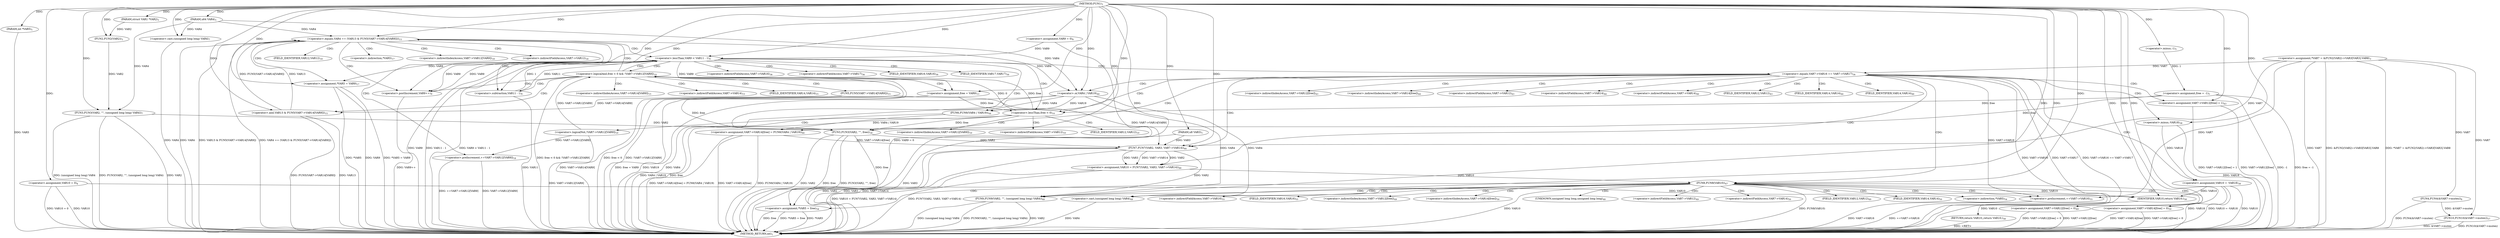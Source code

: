 digraph "FUN1" {  
"8" [label = <(METHOD,FUN1)<SUB>1</SUB>> ]
"183" [label = <(METHOD_RETURN,int)<SUB>1</SUB>> ]
"9" [label = <(PARAM,struct VAR1 *VAR2)<SUB>1</SUB>> ]
"10" [label = <(PARAM,u8 VAR3)<SUB>1</SUB>> ]
"11" [label = <(PARAM,u64 VAR4)<SUB>1</SUB>> ]
"12" [label = <(PARAM,int *VAR5)<SUB>1</SUB>> ]
"15" [label = <(&lt;operator&gt;.assignment,*VAR7 = &amp;FUN2(VAR2)-&gt;VAR3[VAR3].VAR8)<SUB>3</SUB>> ]
"28" [label = <(&lt;operator&gt;.assignment,VAR10 = 0)<SUB>4</SUB>> ]
"32" [label = <(&lt;operator&gt;.assignment,free = -1)<SUB>5</SUB>> ]
"36" [label = <(FUN3,FUN3(VAR2, &quot;&quot;, (unsigned long long) VAR4))<SUB>7</SUB>> ]
"42" [label = <(FUN4,FUN4(&amp;VAR7-&gt;mutex))<SUB>8</SUB>> ]
"99" [label = <(FUN3,FUN3(VAR2, &quot;&quot;, free))<SUB>34</SUB>> ]
"117" [label = <(&lt;operator&gt;.assignment,VAR7-&gt;VAR12[free] = 1)<SUB>43</SUB>> ]
"124" [label = <(&lt;operator&gt;.assignment,VAR7-&gt;VAR14[free] = FUN6(VAR4 | VAR19))<SUB>44</SUB>> ]
"134" [label = <(&lt;operator&gt;.assignment,VAR10 = FUN7(VAR2, VAR3, VAR7-&gt;VAR14))<SUB>46</SUB>> ]
"167" [label = <(&lt;operator&gt;.assignment,*VAR5 = free)<SUB>54</SUB>> ]
"171" [label = <(&lt;operator&gt;.preIncrement,++VAR7-&gt;VAR16)<SUB>55</SUB>> ]
"176" [label = <(FUN10,FUN10(&amp;VAR7-&gt;mutex))<SUB>57</SUB>> ]
"181" [label = <(RETURN,return VAR10;,return VAR10;)<SUB>58</SUB>> ]
"52" [label = <(&lt;operator&gt;.lessThan,VAR9 &lt; VAR11 - 1)<SUB>9</SUB>> ]
"57" [label = <(&lt;operator&gt;.postIncrement,VAR9++)<SUB>9</SUB>> ]
"104" [label = <(&lt;operator&gt;.equals,VAR7-&gt;VAR16 == VAR7-&gt;VAR17)<SUB>36</SUB>> ]
"143" [label = <(FUN8,FUN8(VAR10))<SUB>47</SUB>> ]
"182" [label = <(IDENTIFIER,VAR10,return VAR10;)<SUB>58</SUB>> ]
"34" [label = <(&lt;operator&gt;.minus,-1)<SUB>5</SUB>> ]
"39" [label = <(&lt;operator&gt;.cast,(unsigned long long) VAR4)<SUB>7</SUB>> ]
"49" [label = <(&lt;operator&gt;.assignment,VAR9 = 0)<SUB>9</SUB>> ]
"112" [label = <(&lt;operator&gt;.assignment,VAR10 = -VAR18)<SUB>38</SUB>> ]
"130" [label = <(FUN6,FUN6(VAR4 | VAR19))<SUB>44</SUB>> ]
"136" [label = <(FUN7,FUN7(VAR2, VAR3, VAR7-&gt;VAR14))<SUB>46</SUB>> ]
"146" [label = <(FUN9,FUN9(VAR2, &quot;&quot;, (unsigned long long) VAR4))<SUB>48</SUB>> ]
"152" [label = <(&lt;operator&gt;.assignment,VAR7-&gt;VAR12[free] = 0)<SUB>49</SUB>> ]
"159" [label = <(&lt;operator&gt;.assignment,VAR7-&gt;VAR14[free] = 0)<SUB>50</SUB>> ]
"54" [label = <(&lt;operator&gt;.subtraction,VAR11 - 1)<SUB>9</SUB>> ]
"61" [label = <(&lt;operator&gt;.logicalAnd,free &lt; 0 &amp;&amp; !VAR7-&gt;VAR12[VAR9])<SUB>10</SUB>> ]
"77" [label = <(&lt;operator&gt;.equals,VAR4 == (VAR13 &amp; FUN5(VAR7-&gt;VAR14[VAR9])))<SUB>15</SUB>> ]
"131" [label = <(&lt;operator&gt;.or,VAR4 | VAR19)<SUB>44</SUB>> ]
"72" [label = <(&lt;operator&gt;.assignment,free = VAR9)<SUB>11</SUB>> ]
"88" [label = <(&lt;operator&gt;.assignment,*VAR5 = VAR9)<SUB>17</SUB>> ]
"92" [label = <(&lt;operator&gt;.preIncrement,++VAR7-&gt;VAR12[VAR9])<SUB>18</SUB>> ]
"114" [label = <(&lt;operator&gt;.minus,-VAR18)<SUB>38</SUB>> ]
"149" [label = <(&lt;operator&gt;.cast,(unsigned long long) VAR4)<SUB>48</SUB>> ]
"62" [label = <(&lt;operator&gt;.lessThan,free &lt; 0)<SUB>10</SUB>> ]
"65" [label = <(&lt;operator&gt;.logicalNot,!VAR7-&gt;VAR12[VAR9])<SUB>10</SUB>> ]
"79" [label = <(&lt;operator&gt;.and,VAR13 &amp; FUN5(VAR7-&gt;VAR14[VAR9]))<SUB>15</SUB>> ]
"21" [label = <(FUN2,FUN2(VAR2))<SUB>3</SUB>> ]
"81" [label = <(FUN5,FUN5(VAR7-&gt;VAR14[VAR9]))<SUB>15</SUB>> ]
"118" [label = <(&lt;operator&gt;.indirectIndexAccess,VAR7-&gt;VAR12[free])<SUB>43</SUB>> ]
"125" [label = <(&lt;operator&gt;.indirectIndexAccess,VAR7-&gt;VAR14[free])<SUB>44</SUB>> ]
"168" [label = <(&lt;operator&gt;.indirection,*VAR5)<SUB>54</SUB>> ]
"172" [label = <(&lt;operator&gt;.indirectFieldAccess,VAR7-&gt;VAR16)<SUB>55</SUB>> ]
"105" [label = <(&lt;operator&gt;.indirectFieldAccess,VAR7-&gt;VAR16)<SUB>36</SUB>> ]
"108" [label = <(&lt;operator&gt;.indirectFieldAccess,VAR7-&gt;VAR17)<SUB>36</SUB>> ]
"119" [label = <(&lt;operator&gt;.indirectFieldAccess,VAR7-&gt;VAR12)<SUB>43</SUB>> ]
"126" [label = <(&lt;operator&gt;.indirectFieldAccess,VAR7-&gt;VAR14)<SUB>44</SUB>> ]
"139" [label = <(&lt;operator&gt;.indirectFieldAccess,VAR7-&gt;VAR14)<SUB>46</SUB>> ]
"174" [label = <(FIELD_IDENTIFIER,VAR16,VAR16)<SUB>55</SUB>> ]
"107" [label = <(FIELD_IDENTIFIER,VAR16,VAR16)<SUB>36</SUB>> ]
"110" [label = <(FIELD_IDENTIFIER,VAR17,VAR17)<SUB>36</SUB>> ]
"121" [label = <(FIELD_IDENTIFIER,VAR12,VAR12)<SUB>43</SUB>> ]
"128" [label = <(FIELD_IDENTIFIER,VAR14,VAR14)<SUB>44</SUB>> ]
"141" [label = <(FIELD_IDENTIFIER,VAR14,VAR14)<SUB>46</SUB>> ]
"153" [label = <(&lt;operator&gt;.indirectIndexAccess,VAR7-&gt;VAR12[free])<SUB>49</SUB>> ]
"160" [label = <(&lt;operator&gt;.indirectIndexAccess,VAR7-&gt;VAR14[free])<SUB>50</SUB>> ]
"150" [label = <(UNKNOWN,unsigned long long,unsigned long long)<SUB>48</SUB>> ]
"154" [label = <(&lt;operator&gt;.indirectFieldAccess,VAR7-&gt;VAR12)<SUB>49</SUB>> ]
"161" [label = <(&lt;operator&gt;.indirectFieldAccess,VAR7-&gt;VAR14)<SUB>50</SUB>> ]
"66" [label = <(&lt;operator&gt;.indirectIndexAccess,VAR7-&gt;VAR12[VAR9])<SUB>10</SUB>> ]
"89" [label = <(&lt;operator&gt;.indirection,*VAR5)<SUB>17</SUB>> ]
"93" [label = <(&lt;operator&gt;.indirectIndexAccess,VAR7-&gt;VAR12[VAR9])<SUB>18</SUB>> ]
"156" [label = <(FIELD_IDENTIFIER,VAR12,VAR12)<SUB>49</SUB>> ]
"163" [label = <(FIELD_IDENTIFIER,VAR14,VAR14)<SUB>50</SUB>> ]
"67" [label = <(&lt;operator&gt;.indirectFieldAccess,VAR7-&gt;VAR12)<SUB>10</SUB>> ]
"82" [label = <(&lt;operator&gt;.indirectIndexAccess,VAR7-&gt;VAR14[VAR9])<SUB>15</SUB>> ]
"94" [label = <(&lt;operator&gt;.indirectFieldAccess,VAR7-&gt;VAR12)<SUB>18</SUB>> ]
"69" [label = <(FIELD_IDENTIFIER,VAR12,VAR12)<SUB>10</SUB>> ]
"83" [label = <(&lt;operator&gt;.indirectFieldAccess,VAR7-&gt;VAR14)<SUB>15</SUB>> ]
"96" [label = <(FIELD_IDENTIFIER,VAR12,VAR12)<SUB>18</SUB>> ]
"85" [label = <(FIELD_IDENTIFIER,VAR14,VAR14)<SUB>15</SUB>> ]
  "181" -> "183"  [ label = "DDG: &lt;RET&gt;"] 
  "10" -> "183"  [ label = "DDG: VAR3"] 
  "12" -> "183"  [ label = "DDG: VAR5"] 
  "15" -> "183"  [ label = "DDG: VAR7"] 
  "15" -> "183"  [ label = "DDG: &amp;FUN2(VAR2)-&gt;VAR3[VAR3].VAR8"] 
  "15" -> "183"  [ label = "DDG: *VAR7 = &amp;FUN2(VAR2)-&gt;VAR3[VAR3].VAR8"] 
  "28" -> "183"  [ label = "DDG: VAR10"] 
  "28" -> "183"  [ label = "DDG: VAR10 = 0"] 
  "32" -> "183"  [ label = "DDG: -1"] 
  "32" -> "183"  [ label = "DDG: free = -1"] 
  "36" -> "183"  [ label = "DDG: VAR2"] 
  "39" -> "183"  [ label = "DDG: VAR4"] 
  "36" -> "183"  [ label = "DDG: (unsigned long long) VAR4"] 
  "36" -> "183"  [ label = "DDG: FUN3(VAR2, &quot;&quot;, (unsigned long long) VAR4)"] 
  "42" -> "183"  [ label = "DDG: FUN4(&amp;VAR7-&gt;mutex)"] 
  "49" -> "183"  [ label = "DDG: VAR9 = 0"] 
  "52" -> "183"  [ label = "DDG: VAR9"] 
  "52" -> "183"  [ label = "DDG: VAR11 - 1"] 
  "52" -> "183"  [ label = "DDG: VAR9 &lt; VAR11 - 1"] 
  "99" -> "183"  [ label = "DDG: VAR2"] 
  "99" -> "183"  [ label = "DDG: free"] 
  "99" -> "183"  [ label = "DDG: FUN3(VAR2, &quot;&quot;, free)"] 
  "104" -> "183"  [ label = "DDG: VAR7-&gt;VAR16"] 
  "104" -> "183"  [ label = "DDG: VAR7-&gt;VAR17"] 
  "104" -> "183"  [ label = "DDG: VAR7-&gt;VAR16 == VAR7-&gt;VAR17"] 
  "117" -> "183"  [ label = "DDG: VAR7-&gt;VAR12[free]"] 
  "117" -> "183"  [ label = "DDG: VAR7-&gt;VAR12[free] = 1"] 
  "124" -> "183"  [ label = "DDG: VAR7-&gt;VAR14[free]"] 
  "131" -> "183"  [ label = "DDG: VAR4"] 
  "130" -> "183"  [ label = "DDG: VAR4 | VAR19"] 
  "124" -> "183"  [ label = "DDG: FUN6(VAR4 | VAR19)"] 
  "124" -> "183"  [ label = "DDG: VAR7-&gt;VAR14[free] = FUN6(VAR4 | VAR19)"] 
  "136" -> "183"  [ label = "DDG: VAR2"] 
  "136" -> "183"  [ label = "DDG: VAR3"] 
  "136" -> "183"  [ label = "DDG: VAR7-&gt;VAR14"] 
  "134" -> "183"  [ label = "DDG: FUN7(VAR2, VAR3, VAR7-&gt;VAR14)"] 
  "134" -> "183"  [ label = "DDG: VAR10 = FUN7(VAR2, VAR3, VAR7-&gt;VAR14)"] 
  "143" -> "183"  [ label = "DDG: VAR10"] 
  "143" -> "183"  [ label = "DDG: FUN8(VAR10)"] 
  "167" -> "183"  [ label = "DDG: *VAR5"] 
  "167" -> "183"  [ label = "DDG: free"] 
  "167" -> "183"  [ label = "DDG: *VAR5 = free"] 
  "171" -> "183"  [ label = "DDG: VAR7-&gt;VAR16"] 
  "171" -> "183"  [ label = "DDG: ++VAR7-&gt;VAR16"] 
  "146" -> "183"  [ label = "DDG: VAR2"] 
  "149" -> "183"  [ label = "DDG: VAR4"] 
  "146" -> "183"  [ label = "DDG: (unsigned long long) VAR4"] 
  "146" -> "183"  [ label = "DDG: FUN9(VAR2, &quot;&quot;, (unsigned long long) VAR4)"] 
  "152" -> "183"  [ label = "DDG: VAR7-&gt;VAR12[free]"] 
  "152" -> "183"  [ label = "DDG: VAR7-&gt;VAR12[free] = 0"] 
  "159" -> "183"  [ label = "DDG: VAR7-&gt;VAR14[free]"] 
  "159" -> "183"  [ label = "DDG: VAR7-&gt;VAR14[free] = 0"] 
  "112" -> "183"  [ label = "DDG: VAR10"] 
  "112" -> "183"  [ label = "DDG: -VAR18"] 
  "112" -> "183"  [ label = "DDG: VAR10 = -VAR18"] 
  "62" -> "183"  [ label = "DDG: free"] 
  "61" -> "183"  [ label = "DDG: free &lt; 0"] 
  "65" -> "183"  [ label = "DDG: VAR7-&gt;VAR12[VAR9]"] 
  "61" -> "183"  [ label = "DDG: !VAR7-&gt;VAR12[VAR9]"] 
  "61" -> "183"  [ label = "DDG: free &lt; 0 &amp;&amp; !VAR7-&gt;VAR12[VAR9]"] 
  "77" -> "183"  [ label = "DDG: VAR4"] 
  "81" -> "183"  [ label = "DDG: VAR7-&gt;VAR14[VAR9]"] 
  "79" -> "183"  [ label = "DDG: FUN5(VAR7-&gt;VAR14[VAR9])"] 
  "77" -> "183"  [ label = "DDG: VAR13 &amp; FUN5(VAR7-&gt;VAR14[VAR9])"] 
  "77" -> "183"  [ label = "DDG: VAR4 == (VAR13 &amp; FUN5(VAR7-&gt;VAR14[VAR9]))"] 
  "88" -> "183"  [ label = "DDG: *VAR5"] 
  "88" -> "183"  [ label = "DDG: VAR9"] 
  "88" -> "183"  [ label = "DDG: *VAR5 = VAR9"] 
  "92" -> "183"  [ label = "DDG: VAR7-&gt;VAR12[VAR9]"] 
  "92" -> "183"  [ label = "DDG: ++VAR7-&gt;VAR12[VAR9]"] 
  "176" -> "183"  [ label = "DDG: &amp;VAR7-&gt;mutex"] 
  "176" -> "183"  [ label = "DDG: FUN10(&amp;VAR7-&gt;mutex)"] 
  "72" -> "183"  [ label = "DDG: free = VAR9"] 
  "57" -> "183"  [ label = "DDG: VAR9++"] 
  "54" -> "183"  [ label = "DDG: VAR11"] 
  "79" -> "183"  [ label = "DDG: VAR13"] 
  "114" -> "183"  [ label = "DDG: VAR18"] 
  "131" -> "183"  [ label = "DDG: VAR19"] 
  "8" -> "9"  [ label = "DDG: "] 
  "8" -> "10"  [ label = "DDG: "] 
  "8" -> "11"  [ label = "DDG: "] 
  "8" -> "12"  [ label = "DDG: "] 
  "8" -> "28"  [ label = "DDG: "] 
  "34" -> "32"  [ label = "DDG: 1"] 
  "8" -> "117"  [ label = "DDG: "] 
  "130" -> "124"  [ label = "DDG: VAR4 | VAR19"] 
  "136" -> "134"  [ label = "DDG: VAR2"] 
  "136" -> "134"  [ label = "DDG: VAR3"] 
  "136" -> "134"  [ label = "DDG: VAR7-&gt;VAR14"] 
  "99" -> "167"  [ label = "DDG: free"] 
  "8" -> "167"  [ label = "DDG: "] 
  "182" -> "181"  [ label = "DDG: VAR10"] 
  "21" -> "36"  [ label = "DDG: VAR2"] 
  "8" -> "36"  [ label = "DDG: "] 
  "11" -> "36"  [ label = "DDG: VAR4"] 
  "15" -> "42"  [ label = "DDG: VAR7"] 
  "36" -> "99"  [ label = "DDG: VAR2"] 
  "8" -> "99"  [ label = "DDG: "] 
  "32" -> "99"  [ label = "DDG: free"] 
  "62" -> "99"  [ label = "DDG: free"] 
  "72" -> "99"  [ label = "DDG: free"] 
  "15" -> "171"  [ label = "DDG: VAR7"] 
  "104" -> "171"  [ label = "DDG: VAR7-&gt;VAR16"] 
  "42" -> "176"  [ label = "DDG: &amp;VAR7-&gt;mutex"] 
  "15" -> "176"  [ label = "DDG: VAR7"] 
  "28" -> "182"  [ label = "DDG: VAR10"] 
  "143" -> "182"  [ label = "DDG: VAR10"] 
  "112" -> "182"  [ label = "DDG: VAR10"] 
  "8" -> "182"  [ label = "DDG: "] 
  "8" -> "34"  [ label = "DDG: "] 
  "11" -> "39"  [ label = "DDG: VAR4"] 
  "8" -> "39"  [ label = "DDG: "] 
  "8" -> "49"  [ label = "DDG: "] 
  "49" -> "52"  [ label = "DDG: VAR9"] 
  "57" -> "52"  [ label = "DDG: VAR9"] 
  "8" -> "52"  [ label = "DDG: "] 
  "54" -> "52"  [ label = "DDG: VAR11"] 
  "54" -> "52"  [ label = "DDG: 1"] 
  "52" -> "57"  [ label = "DDG: VAR9"] 
  "8" -> "57"  [ label = "DDG: "] 
  "15" -> "104"  [ label = "DDG: VAR7"] 
  "114" -> "112"  [ label = "DDG: VAR18"] 
  "131" -> "130"  [ label = "DDG: VAR4"] 
  "131" -> "130"  [ label = "DDG: VAR19"] 
  "99" -> "136"  [ label = "DDG: VAR2"] 
  "8" -> "136"  [ label = "DDG: "] 
  "10" -> "136"  [ label = "DDG: VAR3"] 
  "15" -> "136"  [ label = "DDG: VAR7"] 
  "124" -> "136"  [ label = "DDG: VAR7-&gt;VAR14[free]"] 
  "81" -> "136"  [ label = "DDG: VAR7-&gt;VAR14[VAR9]"] 
  "134" -> "143"  [ label = "DDG: VAR10"] 
  "8" -> "143"  [ label = "DDG: "] 
  "8" -> "152"  [ label = "DDG: "] 
  "8" -> "159"  [ label = "DDG: "] 
  "8" -> "54"  [ label = "DDG: "] 
  "77" -> "131"  [ label = "DDG: VAR4"] 
  "8" -> "131"  [ label = "DDG: "] 
  "11" -> "131"  [ label = "DDG: VAR4"] 
  "136" -> "146"  [ label = "DDG: VAR2"] 
  "8" -> "146"  [ label = "DDG: "] 
  "131" -> "146"  [ label = "DDG: VAR4"] 
  "62" -> "61"  [ label = "DDG: free"] 
  "62" -> "61"  [ label = "DDG: 0"] 
  "65" -> "61"  [ label = "DDG: VAR7-&gt;VAR12[VAR9]"] 
  "52" -> "72"  [ label = "DDG: VAR9"] 
  "8" -> "72"  [ label = "DDG: "] 
  "8" -> "77"  [ label = "DDG: "] 
  "11" -> "77"  [ label = "DDG: VAR4"] 
  "79" -> "77"  [ label = "DDG: VAR13"] 
  "79" -> "77"  [ label = "DDG: FUN5(VAR7-&gt;VAR14[VAR9])"] 
  "52" -> "88"  [ label = "DDG: VAR9"] 
  "8" -> "88"  [ label = "DDG: "] 
  "8" -> "114"  [ label = "DDG: "] 
  "131" -> "149"  [ label = "DDG: VAR4"] 
  "8" -> "149"  [ label = "DDG: "] 
  "32" -> "62"  [ label = "DDG: free"] 
  "72" -> "62"  [ label = "DDG: free"] 
  "8" -> "62"  [ label = "DDG: "] 
  "8" -> "79"  [ label = "DDG: "] 
  "81" -> "79"  [ label = "DDG: VAR7-&gt;VAR14[VAR9]"] 
  "65" -> "92"  [ label = "DDG: VAR7-&gt;VAR12[VAR9]"] 
  "9" -> "21"  [ label = "DDG: VAR2"] 
  "8" -> "21"  [ label = "DDG: "] 
  "52" -> "107"  [ label = "CDG: "] 
  "52" -> "104"  [ label = "CDG: "] 
  "52" -> "61"  [ label = "CDG: "] 
  "52" -> "108"  [ label = "CDG: "] 
  "52" -> "99"  [ label = "CDG: "] 
  "52" -> "105"  [ label = "CDG: "] 
  "52" -> "110"  [ label = "CDG: "] 
  "52" -> "62"  [ label = "CDG: "] 
  "104" -> "136"  [ label = "CDG: "] 
  "104" -> "128"  [ label = "CDG: "] 
  "104" -> "114"  [ label = "CDG: "] 
  "104" -> "131"  [ label = "CDG: "] 
  "104" -> "119"  [ label = "CDG: "] 
  "104" -> "121"  [ label = "CDG: "] 
  "104" -> "112"  [ label = "CDG: "] 
  "104" -> "134"  [ label = "CDG: "] 
  "104" -> "130"  [ label = "CDG: "] 
  "104" -> "118"  [ label = "CDG: "] 
  "104" -> "139"  [ label = "CDG: "] 
  "104" -> "141"  [ label = "CDG: "] 
  "104" -> "143"  [ label = "CDG: "] 
  "104" -> "126"  [ label = "CDG: "] 
  "104" -> "117"  [ label = "CDG: "] 
  "104" -> "124"  [ label = "CDG: "] 
  "104" -> "125"  [ label = "CDG: "] 
  "143" -> "167"  [ label = "CDG: "] 
  "143" -> "154"  [ label = "CDG: "] 
  "143" -> "146"  [ label = "CDG: "] 
  "143" -> "161"  [ label = "CDG: "] 
  "143" -> "163"  [ label = "CDG: "] 
  "143" -> "149"  [ label = "CDG: "] 
  "143" -> "150"  [ label = "CDG: "] 
  "143" -> "153"  [ label = "CDG: "] 
  "143" -> "168"  [ label = "CDG: "] 
  "143" -> "152"  [ label = "CDG: "] 
  "143" -> "174"  [ label = "CDG: "] 
  "143" -> "171"  [ label = "CDG: "] 
  "143" -> "160"  [ label = "CDG: "] 
  "143" -> "159"  [ label = "CDG: "] 
  "143" -> "156"  [ label = "CDG: "] 
  "143" -> "172"  [ label = "CDG: "] 
  "61" -> "77"  [ label = "CDG: "] 
  "61" -> "57"  [ label = "CDG: "] 
  "61" -> "52"  [ label = "CDG: "] 
  "61" -> "81"  [ label = "CDG: "] 
  "61" -> "85"  [ label = "CDG: "] 
  "61" -> "54"  [ label = "CDG: "] 
  "61" -> "79"  [ label = "CDG: "] 
  "61" -> "72"  [ label = "CDG: "] 
  "61" -> "82"  [ label = "CDG: "] 
  "61" -> "83"  [ label = "CDG: "] 
  "77" -> "94"  [ label = "CDG: "] 
  "77" -> "96"  [ label = "CDG: "] 
  "77" -> "57"  [ label = "CDG: "] 
  "77" -> "52"  [ label = "CDG: "] 
  "77" -> "92"  [ label = "CDG: "] 
  "77" -> "93"  [ label = "CDG: "] 
  "77" -> "54"  [ label = "CDG: "] 
  "77" -> "88"  [ label = "CDG: "] 
  "77" -> "89"  [ label = "CDG: "] 
  "62" -> "69"  [ label = "CDG: "] 
  "62" -> "67"  [ label = "CDG: "] 
  "62" -> "66"  [ label = "CDG: "] 
  "62" -> "65"  [ label = "CDG: "] 
}

